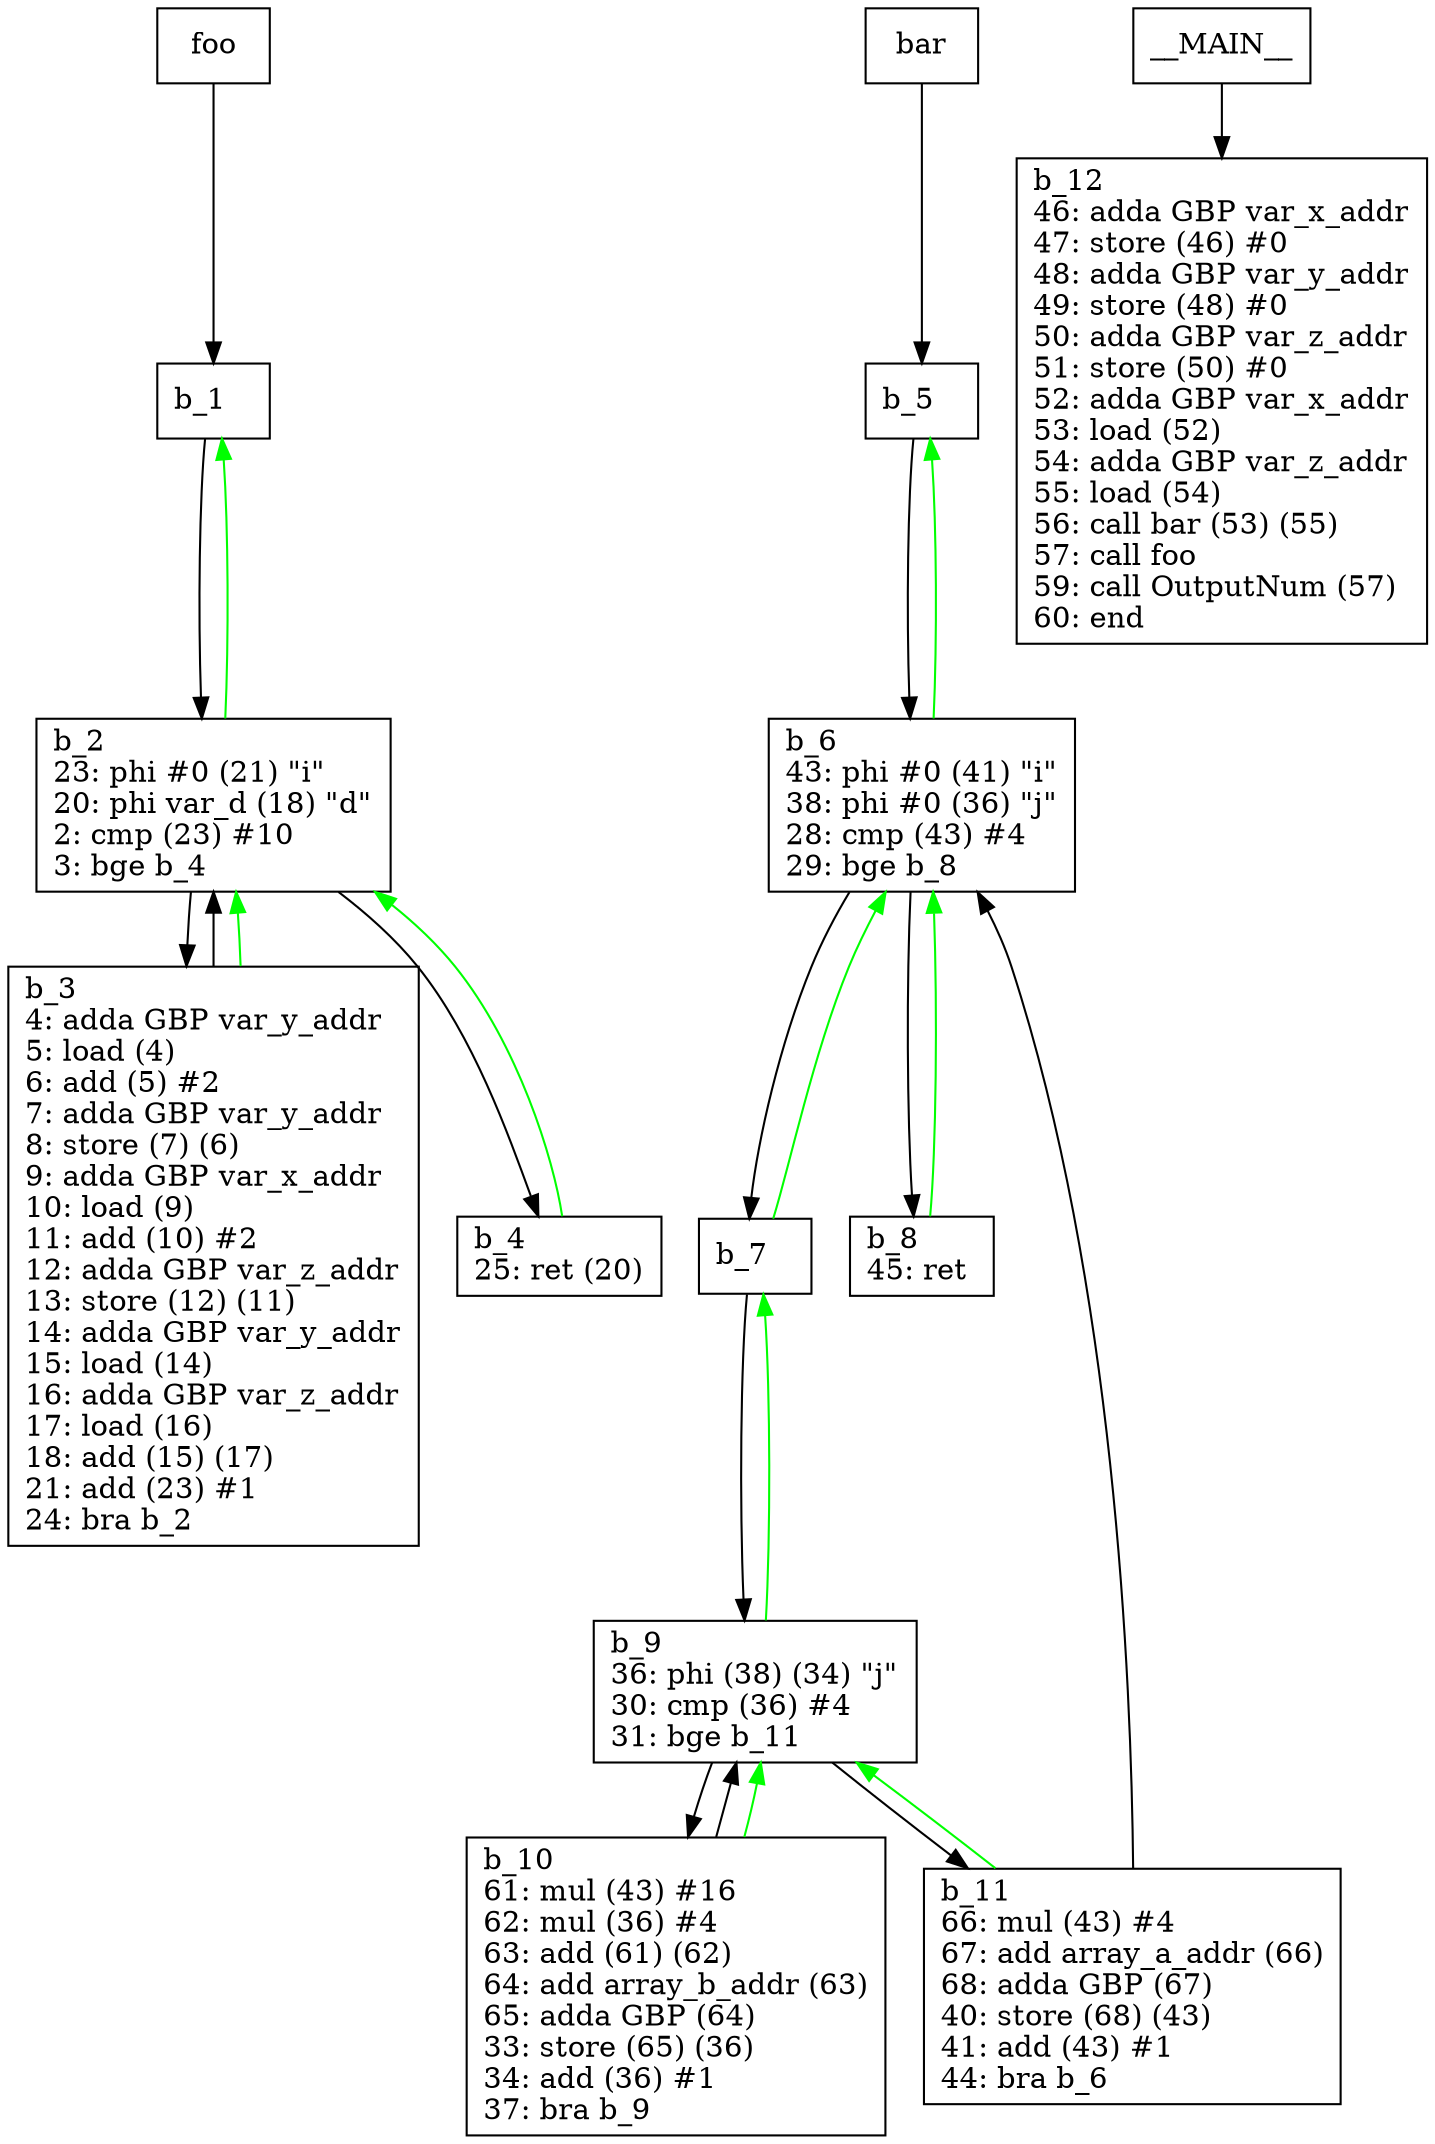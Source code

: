 digraph Computation {
node [shape=box];
foo -> b_1;
b_1 [label="b_1\l"]
b_1 -> b_2;
b_2 [label="b_2\l23: phi #0 (21) \"i\"\l20: phi var_d (18) \"d\"\l2: cmp (23) #10\l3: bge b_4\l"]
b_2 -> b_3;
b_3 [label="b_3\l4: adda GBP var_y_addr\l5: load (4)\l6: add (5) #2\l7: adda GBP var_y_addr\l8: store (7) (6)\l9: adda GBP var_x_addr\l10: load (9)\l11: add (10) #2\l12: adda GBP var_z_addr\l13: store (12) (11)\l14: adda GBP var_y_addr\l15: load (14)\l16: adda GBP var_z_addr\l17: load (16)\l18: add (15) (17)\l21: add (23) #1\l24: bra b_2\l"]
b_3 -> b_2;
b_3 -> b_2[color="green"];
b_2 -> b_4;
b_4 [label="b_4\l25: ret (20)\l"]
b_4 -> b_2[color="green"];
b_2 -> b_1[color="green"];
bar -> b_5;
b_5 [label="b_5\l"]
b_5 -> b_6;
b_6 [label="b_6\l43: phi #0 (41) \"i\"\l38: phi #0 (36) \"j\"\l28: cmp (43) #4\l29: bge b_8\l"]
b_6 -> b_7;
b_7 [label="b_7\l"]
b_7 -> b_9;
b_9 [label="b_9\l36: phi (38) (34) \"j\"\l30: cmp (36) #4\l31: bge b_11\l"]
b_9 -> b_10;
b_10 [label="b_10\l61: mul (43) #16\l62: mul (36) #4\l63: add (61) (62)\l64: add array_b_addr (63)\l65: adda GBP (64)\l33: store (65) (36)\l34: add (36) #1\l37: bra b_9\l"]
b_10 -> b_9;
b_10 -> b_9[color="green"];
b_9 -> b_11;
b_11 [label="b_11\l66: mul (43) #4\l67: add array_a_addr (66)\l68: adda GBP (67)\l40: store (68) (43)\l41: add (43) #1\l44: bra b_6\l"]
b_11 -> b_6;
b_11 -> b_9[color="green"];
b_9 -> b_7[color="green"];
b_7 -> b_6[color="green"];
b_6 -> b_8;
b_8 [label="b_8\l45: ret \l"]
b_8 -> b_6[color="green"];
b_6 -> b_5[color="green"];
__MAIN__ -> b_12;
b_12 [label="b_12\l46: adda GBP var_x_addr\l47: store (46) #0\l48: adda GBP var_y_addr\l49: store (48) #0\l50: adda GBP var_z_addr\l51: store (50) #0\l52: adda GBP var_x_addr\l53: load (52)\l54: adda GBP var_z_addr\l55: load (54)\l56: call bar (53) (55)\l57: call foo\l59: call OutputNum (57)\l60: end\l"]
}